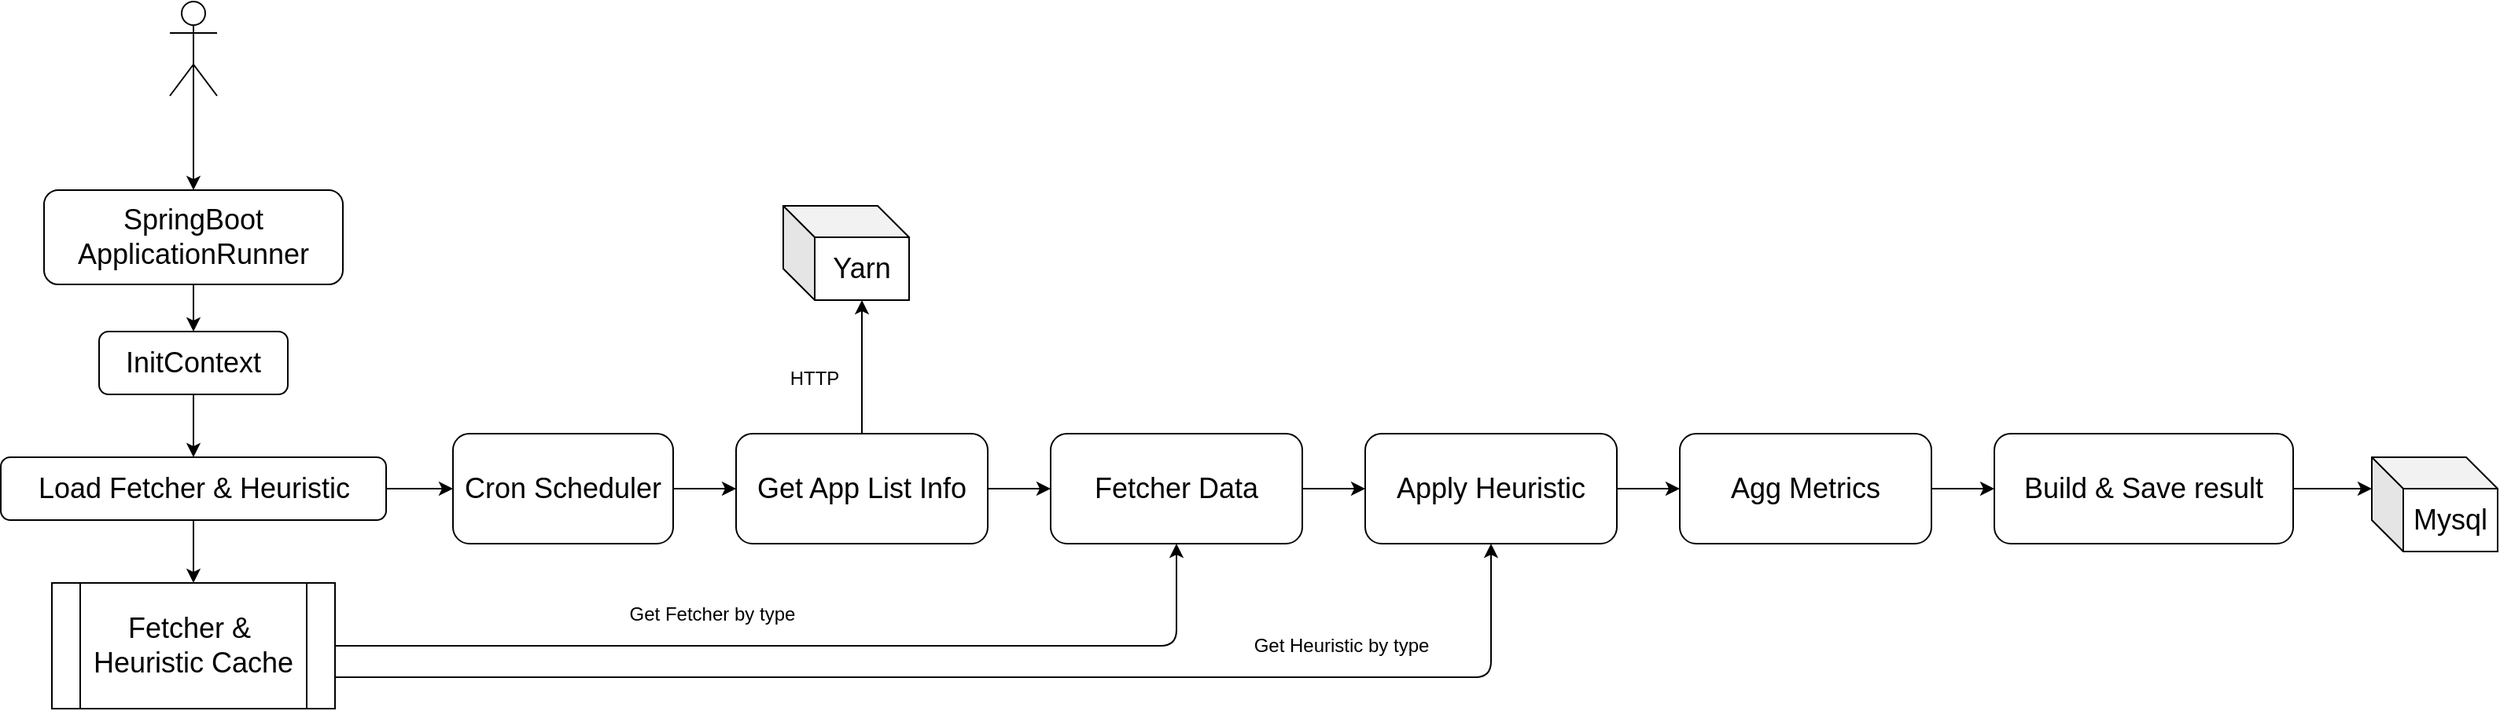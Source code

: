 <mxfile version="13.6.6" type="github">
  <diagram id="t2155Q54rP_SAzX92_s-" name="Page-1">
    <mxGraphModel dx="1426" dy="771" grid="1" gridSize="10" guides="1" tooltips="1" connect="1" arrows="1" fold="1" page="1" pageScale="1" pageWidth="1200" pageHeight="1920" math="0" shadow="0">
      <root>
        <mxCell id="0" />
        <mxCell id="1" parent="0" />
        <mxCell id="wxy6OI8kTiCUw0L0Xbxf-1" value="" style="shape=umlActor;verticalLabelPosition=bottom;verticalAlign=top;html=1;outlineConnect=0;" vertex="1" parent="1">
          <mxGeometry x="170" y="60" width="30" height="60" as="geometry" />
        </mxCell>
        <mxCell id="wxy6OI8kTiCUw0L0Xbxf-2" value="&lt;font style=&quot;font-size: 18px&quot;&gt;SpringBoot&lt;br&gt;ApplicationRunner&lt;/font&gt;" style="rounded=1;whiteSpace=wrap;html=1;" vertex="1" parent="1">
          <mxGeometry x="90" y="180" width="190" height="60" as="geometry" />
        </mxCell>
        <mxCell id="wxy6OI8kTiCUw0L0Xbxf-6" value="" style="endArrow=classic;html=1;exitX=0.5;exitY=0.5;exitDx=0;exitDy=0;exitPerimeter=0;" edge="1" parent="1" source="wxy6OI8kTiCUw0L0Xbxf-1" target="wxy6OI8kTiCUw0L0Xbxf-2">
          <mxGeometry width="50" height="50" relative="1" as="geometry">
            <mxPoint x="330" y="170" as="sourcePoint" />
            <mxPoint x="380" y="120" as="targetPoint" />
          </mxGeometry>
        </mxCell>
        <mxCell id="wxy6OI8kTiCUw0L0Xbxf-7" value="&lt;font style=&quot;font-size: 18px&quot;&gt;InitContext&lt;/font&gt;" style="rounded=1;whiteSpace=wrap;html=1;" vertex="1" parent="1">
          <mxGeometry x="125" y="270" width="120" height="40" as="geometry" />
        </mxCell>
        <mxCell id="wxy6OI8kTiCUw0L0Xbxf-8" value="&lt;font style=&quot;font-size: 18px&quot;&gt;Load Fetcher &amp;amp;&amp;nbsp;Heuristic&lt;/font&gt;" style="rounded=1;whiteSpace=wrap;html=1;" vertex="1" parent="1">
          <mxGeometry x="62.5" y="350" width="245" height="40" as="geometry" />
        </mxCell>
        <mxCell id="wxy6OI8kTiCUw0L0Xbxf-9" value="" style="endArrow=classic;html=1;exitX=0.5;exitY=1;exitDx=0;exitDy=0;entryX=0.5;entryY=0;entryDx=0;entryDy=0;" edge="1" parent="1" source="wxy6OI8kTiCUw0L0Xbxf-2" target="wxy6OI8kTiCUw0L0Xbxf-7">
          <mxGeometry width="50" height="50" relative="1" as="geometry">
            <mxPoint x="320" y="300" as="sourcePoint" />
            <mxPoint x="370" y="250" as="targetPoint" />
          </mxGeometry>
        </mxCell>
        <mxCell id="wxy6OI8kTiCUw0L0Xbxf-10" value="" style="endArrow=classic;html=1;exitX=0.5;exitY=1;exitDx=0;exitDy=0;" edge="1" parent="1" source="wxy6OI8kTiCUw0L0Xbxf-7" target="wxy6OI8kTiCUw0L0Xbxf-8">
          <mxGeometry width="50" height="50" relative="1" as="geometry">
            <mxPoint x="300" y="350" as="sourcePoint" />
            <mxPoint x="350" y="300" as="targetPoint" />
          </mxGeometry>
        </mxCell>
        <mxCell id="wxy6OI8kTiCUw0L0Xbxf-11" value="&lt;span style=&quot;font-size: 18px&quot;&gt;Fetcher &amp;amp;&amp;nbsp;&lt;br&gt;&lt;/span&gt;&lt;span style=&quot;font-size: 18px&quot;&gt;Heuristic Cache&lt;/span&gt;&lt;span style=&quot;font-size: 18px&quot;&gt;&lt;br&gt;&lt;/span&gt;" style="shape=process;whiteSpace=wrap;html=1;backgroundOutline=1;" vertex="1" parent="1">
          <mxGeometry x="95" y="430" width="180" height="80" as="geometry" />
        </mxCell>
        <mxCell id="wxy6OI8kTiCUw0L0Xbxf-12" value="" style="endArrow=classic;html=1;exitX=1;exitY=0.5;exitDx=0;exitDy=0;entryX=0;entryY=0.5;entryDx=0;entryDy=0;" edge="1" parent="1" source="wxy6OI8kTiCUw0L0Xbxf-8" target="wxy6OI8kTiCUw0L0Xbxf-13">
          <mxGeometry width="50" height="50" relative="1" as="geometry">
            <mxPoint x="300" y="500" as="sourcePoint" />
            <mxPoint x="330" y="400" as="targetPoint" />
          </mxGeometry>
        </mxCell>
        <mxCell id="wxy6OI8kTiCUw0L0Xbxf-13" value="&lt;font style=&quot;font-size: 18px&quot;&gt;Cron Scheduler&lt;/font&gt;" style="rounded=1;whiteSpace=wrap;html=1;" vertex="1" parent="1">
          <mxGeometry x="350" y="335" width="140" height="70" as="geometry" />
        </mxCell>
        <mxCell id="wxy6OI8kTiCUw0L0Xbxf-14" value="" style="endArrow=classic;html=1;exitX=0.5;exitY=1;exitDx=0;exitDy=0;entryX=0.5;entryY=0;entryDx=0;entryDy=0;" edge="1" parent="1" source="wxy6OI8kTiCUw0L0Xbxf-8" target="wxy6OI8kTiCUw0L0Xbxf-11">
          <mxGeometry width="50" height="50" relative="1" as="geometry">
            <mxPoint x="410" y="510" as="sourcePoint" />
            <mxPoint x="210" y="450" as="targetPoint" />
          </mxGeometry>
        </mxCell>
        <mxCell id="wxy6OI8kTiCUw0L0Xbxf-15" value="&lt;font style=&quot;font-size: 18px&quot;&gt;Get App List Info&lt;br&gt;&lt;/font&gt;" style="rounded=1;whiteSpace=wrap;html=1;" vertex="1" parent="1">
          <mxGeometry x="530" y="335" width="160" height="70" as="geometry" />
        </mxCell>
        <mxCell id="wxy6OI8kTiCUw0L0Xbxf-16" value="" style="endArrow=classic;html=1;exitX=1;exitY=0.5;exitDx=0;exitDy=0;" edge="1" parent="1" source="wxy6OI8kTiCUw0L0Xbxf-13" target="wxy6OI8kTiCUw0L0Xbxf-15">
          <mxGeometry width="50" height="50" relative="1" as="geometry">
            <mxPoint x="470" y="490" as="sourcePoint" />
            <mxPoint x="520" y="440" as="targetPoint" />
          </mxGeometry>
        </mxCell>
        <mxCell id="wxy6OI8kTiCUw0L0Xbxf-17" value="&lt;font style=&quot;font-size: 18px&quot;&gt;Yarn&lt;/font&gt;" style="shape=cube;whiteSpace=wrap;html=1;boundedLbl=1;backgroundOutline=1;darkOpacity=0.05;darkOpacity2=0.1;" vertex="1" parent="1">
          <mxGeometry x="560" y="190" width="80" height="60" as="geometry" />
        </mxCell>
        <mxCell id="wxy6OI8kTiCUw0L0Xbxf-18" value="" style="endArrow=classic;html=1;exitX=0.5;exitY=0;exitDx=0;exitDy=0;entryX=0;entryY=0;entryDx=50;entryDy=60;entryPerimeter=0;" edge="1" parent="1" source="wxy6OI8kTiCUw0L0Xbxf-15" target="wxy6OI8kTiCUw0L0Xbxf-17">
          <mxGeometry width="50" height="50" relative="1" as="geometry">
            <mxPoint x="730" y="340" as="sourcePoint" />
            <mxPoint x="780" y="290" as="targetPoint" />
          </mxGeometry>
        </mxCell>
        <mxCell id="wxy6OI8kTiCUw0L0Xbxf-19" value="HTTP" style="text;html=1;strokeColor=none;fillColor=none;align=center;verticalAlign=middle;whiteSpace=wrap;rounded=0;" vertex="1" parent="1">
          <mxGeometry x="560" y="290" width="40" height="20" as="geometry" />
        </mxCell>
        <mxCell id="wxy6OI8kTiCUw0L0Xbxf-21" value="&lt;font style=&quot;font-size: 18px&quot;&gt;Fetcher Data&lt;br&gt;&lt;/font&gt;" style="rounded=1;whiteSpace=wrap;html=1;" vertex="1" parent="1">
          <mxGeometry x="730" y="335" width="160" height="70" as="geometry" />
        </mxCell>
        <mxCell id="wxy6OI8kTiCUw0L0Xbxf-22" value="" style="endArrow=classic;html=1;exitX=1;exitY=0.5;exitDx=0;exitDy=0;entryX=0;entryY=0.5;entryDx=0;entryDy=0;" edge="1" parent="1" source="wxy6OI8kTiCUw0L0Xbxf-15" target="wxy6OI8kTiCUw0L0Xbxf-21">
          <mxGeometry width="50" height="50" relative="1" as="geometry">
            <mxPoint x="720" y="500" as="sourcePoint" />
            <mxPoint x="770" y="450" as="targetPoint" />
          </mxGeometry>
        </mxCell>
        <mxCell id="wxy6OI8kTiCUw0L0Xbxf-23" value="" style="edgeStyle=elbowEdgeStyle;elbow=horizontal;endArrow=classic;html=1;exitX=1;exitY=0.5;exitDx=0;exitDy=0;entryX=0.5;entryY=1;entryDx=0;entryDy=0;" edge="1" parent="1" source="wxy6OI8kTiCUw0L0Xbxf-11" target="wxy6OI8kTiCUw0L0Xbxf-21">
          <mxGeometry width="50" height="50" relative="1" as="geometry">
            <mxPoint x="420" y="530" as="sourcePoint" />
            <mxPoint x="470" y="480" as="targetPoint" />
            <Array as="points">
              <mxPoint x="810" y="440" />
            </Array>
          </mxGeometry>
        </mxCell>
        <mxCell id="wxy6OI8kTiCUw0L0Xbxf-24" value="Get Fetcher by type" style="text;html=1;strokeColor=none;fillColor=none;align=center;verticalAlign=middle;whiteSpace=wrap;rounded=0;" vertex="1" parent="1">
          <mxGeometry x="450" y="440" width="130" height="20" as="geometry" />
        </mxCell>
        <mxCell id="wxy6OI8kTiCUw0L0Xbxf-25" value="&lt;font style=&quot;font-size: 18px&quot;&gt;Apply Heuristic&lt;br&gt;&lt;/font&gt;" style="rounded=1;whiteSpace=wrap;html=1;" vertex="1" parent="1">
          <mxGeometry x="930" y="335" width="160" height="70" as="geometry" />
        </mxCell>
        <mxCell id="wxy6OI8kTiCUw0L0Xbxf-26" value="" style="endArrow=classic;html=1;exitX=1;exitY=0.5;exitDx=0;exitDy=0;" edge="1" parent="1" source="wxy6OI8kTiCUw0L0Xbxf-21" target="wxy6OI8kTiCUw0L0Xbxf-25">
          <mxGeometry width="50" height="50" relative="1" as="geometry">
            <mxPoint x="920" y="490" as="sourcePoint" />
            <mxPoint x="970" y="440" as="targetPoint" />
          </mxGeometry>
        </mxCell>
        <mxCell id="wxy6OI8kTiCUw0L0Xbxf-27" value="" style="edgeStyle=elbowEdgeStyle;elbow=horizontal;endArrow=classic;html=1;exitX=1;exitY=0.75;exitDx=0;exitDy=0;entryX=0.5;entryY=1;entryDx=0;entryDy=0;" edge="1" parent="1" source="wxy6OI8kTiCUw0L0Xbxf-11" target="wxy6OI8kTiCUw0L0Xbxf-25">
          <mxGeometry width="50" height="50" relative="1" as="geometry">
            <mxPoint x="450" y="640" as="sourcePoint" />
            <mxPoint x="500" y="590" as="targetPoint" />
            <Array as="points">
              <mxPoint x="1010" y="460" />
            </Array>
          </mxGeometry>
        </mxCell>
        <mxCell id="wxy6OI8kTiCUw0L0Xbxf-28" value="Get&amp;nbsp;Heuristic by type" style="text;html=1;strokeColor=none;fillColor=none;align=center;verticalAlign=middle;whiteSpace=wrap;rounded=0;" vertex="1" parent="1">
          <mxGeometry x="850" y="460" width="130" height="20" as="geometry" />
        </mxCell>
        <mxCell id="wxy6OI8kTiCUw0L0Xbxf-29" value="&lt;font style=&quot;font-size: 18px&quot;&gt;Agg Metrics&lt;br&gt;&lt;/font&gt;" style="rounded=1;whiteSpace=wrap;html=1;" vertex="1" parent="1">
          <mxGeometry x="1130" y="335" width="160" height="70" as="geometry" />
        </mxCell>
        <mxCell id="wxy6OI8kTiCUw0L0Xbxf-30" value="" style="endArrow=classic;html=1;exitX=1;exitY=0.5;exitDx=0;exitDy=0;" edge="1" parent="1" source="wxy6OI8kTiCUw0L0Xbxf-25" target="wxy6OI8kTiCUw0L0Xbxf-29">
          <mxGeometry width="50" height="50" relative="1" as="geometry">
            <mxPoint x="1170" y="500" as="sourcePoint" />
            <mxPoint x="1220" y="450" as="targetPoint" />
          </mxGeometry>
        </mxCell>
        <mxCell id="wxy6OI8kTiCUw0L0Xbxf-31" value="&lt;font style=&quot;font-size: 18px&quot;&gt;Build &amp;amp; Save result&lt;br&gt;&lt;/font&gt;" style="rounded=1;whiteSpace=wrap;html=1;" vertex="1" parent="1">
          <mxGeometry x="1330" y="335" width="190" height="70" as="geometry" />
        </mxCell>
        <mxCell id="wxy6OI8kTiCUw0L0Xbxf-32" value="" style="endArrow=classic;html=1;exitX=1;exitY=0.5;exitDx=0;exitDy=0;entryX=0;entryY=0.5;entryDx=0;entryDy=0;" edge="1" parent="1" source="wxy6OI8kTiCUw0L0Xbxf-29" target="wxy6OI8kTiCUw0L0Xbxf-31">
          <mxGeometry width="50" height="50" relative="1" as="geometry">
            <mxPoint x="1310" y="500" as="sourcePoint" />
            <mxPoint x="1360" y="450" as="targetPoint" />
          </mxGeometry>
        </mxCell>
        <mxCell id="wxy6OI8kTiCUw0L0Xbxf-34" value="&lt;font style=&quot;font-size: 18px&quot;&gt;Mysql&lt;/font&gt;" style="shape=cube;whiteSpace=wrap;html=1;boundedLbl=1;backgroundOutline=1;darkOpacity=0.05;darkOpacity2=0.1;" vertex="1" parent="1">
          <mxGeometry x="1570" y="350" width="80" height="60" as="geometry" />
        </mxCell>
        <mxCell id="wxy6OI8kTiCUw0L0Xbxf-35" value="" style="endArrow=classic;html=1;exitX=1;exitY=0.5;exitDx=0;exitDy=0;entryX=0;entryY=0;entryDx=0;entryDy=20;entryPerimeter=0;" edge="1" parent="1" source="wxy6OI8kTiCUw0L0Xbxf-31" target="wxy6OI8kTiCUw0L0Xbxf-34">
          <mxGeometry width="50" height="50" relative="1" as="geometry">
            <mxPoint x="1660" y="520" as="sourcePoint" />
            <mxPoint x="1710" y="470" as="targetPoint" />
          </mxGeometry>
        </mxCell>
      </root>
    </mxGraphModel>
  </diagram>
</mxfile>
